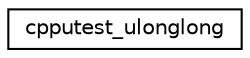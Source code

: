 digraph "Graphical Class Hierarchy"
{
 // LATEX_PDF_SIZE
  edge [fontname="Helvetica",fontsize="10",labelfontname="Helvetica",labelfontsize="10"];
  node [fontname="Helvetica",fontsize="10",shape=record];
  rankdir="LR";
  Node0 [label="cpputest_ulonglong",height=0.2,width=0.4,color="black", fillcolor="white", style="filled",URL="$structcpputest__ulonglong.html",tooltip=" "];
}
